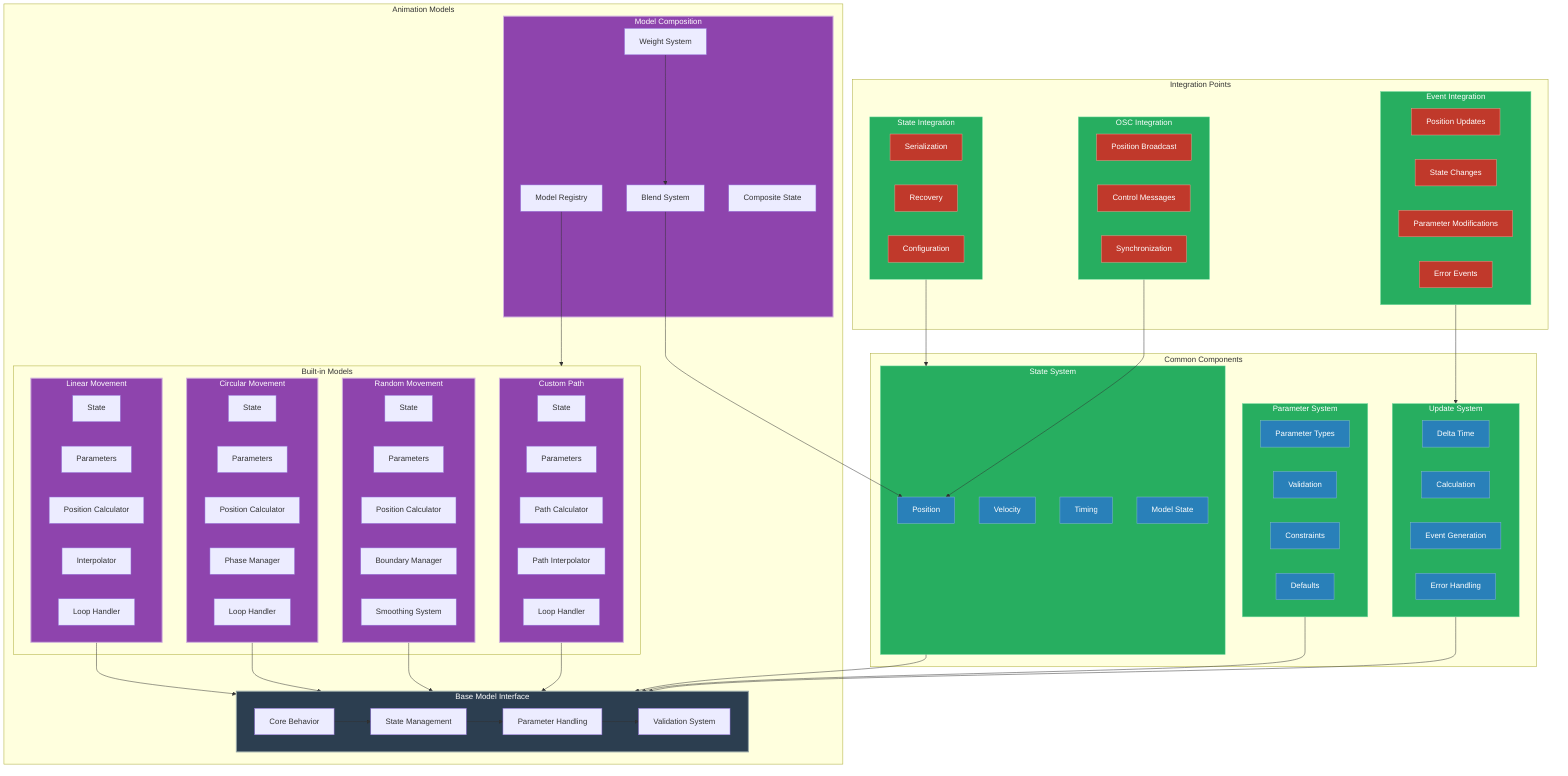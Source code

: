graph TB
    %% Animation Models Architecture [WIP]
    subgraph Models["Animation Models"]
        subgraph BaseModel["Base Model Interface"]
            CoreBehavior["Core Behavior"]
            StateManagement["State Management"]
            ParameterHandling["Parameter Handling"]
            ValidationSystem["Validation System"]
        end

        subgraph BuiltInModels["Built-in Models"]
            subgraph Linear["Linear Movement"]
                LinearState["State"]
                LinearParams["Parameters"]
                LinearCalc["Position Calculator"]
                LinearInterp["Interpolator"]
                LinearLoop["Loop Handler"]
            end

            subgraph Circular["Circular Movement"]
                CircularState["State"]
                CircularParams["Parameters"]
                CircularCalc["Position Calculator"]
                PhaseManager["Phase Manager"]
                CircularLoop["Loop Handler"]
            end

            subgraph Random["Random Movement"]
                RandomState["State"]
                RandomParams["Parameters"]
                RandomCalc["Position Calculator"]
                BoundaryManager["Boundary Manager"]
                Smoothing["Smoothing System"]
            end

            subgraph CustomPath["Custom Path"]
                PathState["State"]
                PathParams["Parameters"]
                PathCalc["Path Calculator"]
                PathInterp["Path Interpolator"]
                PathLoop["Loop Handler"]
            end
        end

        subgraph Composite["Model Composition"]
            ModelRegistry["Model Registry"]
            WeightSystem["Weight System"]
            BlendSystem["Blend System"]
            CompositeState["Composite State"]
        end
    end

    subgraph Common["Common Components"]
        subgraph State["State System"]
            Position["Position"]
            Velocity["Velocity"]
            Timing["Timing"]
            ModelState["Model State"]
        end

        subgraph Parameters["Parameter System"]
            ParamTypes["Parameter Types"]
            Validation["Validation"]
            Constraints["Constraints"]
            Defaults["Defaults"]
        end

        subgraph Update["Update System"]
            DeltaTime["Delta Time"]
            Calculation["Calculation"]
            EventGen["Event Generation"]
            ErrorHandle["Error Handling"]
        end
    end

    subgraph Integration["Integration Points"]
        subgraph StateInt["State Integration"]
            Serialization["Serialization"]
            Recovery["Recovery"]
            Config["Configuration"]
        end

        subgraph EventInt["Event Integration"]
            PosUpdate["Position Updates"]
            StateChange["State Changes"]
            ParamMod["Parameter Modifications"]
            ErrorEvent["Error Events"]
        end

        subgraph OSCInt["OSC Integration"]
            Broadcast["Position Broadcast"]
            Control["Control Messages"]
            Sync["Synchronization"]
        end
    end

    %% Base Model Connections
    CoreBehavior --> StateManagement
    StateManagement --> ParameterHandling
    ParameterHandling --> ValidationSystem

    %% Model Implementation Connections
    Linear --> BaseModel
    Circular --> BaseModel
    Random --> BaseModel
    CustomPath --> BaseModel

    %% Common Component Connections
    State --> BaseModel
    Parameters --> BaseModel
    Update --> BaseModel

    %% Integration Connections
    StateInt --> State
    EventInt --> Update
    OSCInt --> Position

    %% Composite Model Connections
    ModelRegistry --> BuiltInModels
    WeightSystem --> BlendSystem
    BlendSystem --> Position

    %% Styling for Dark Mode
    classDef interface fill:#2c3e50,stroke:#95a5a6,stroke-width:2px,color:#fff
    classDef model fill:#8e44ad,stroke:#d2b4de,stroke-width:2px,color:#fff
    classDef component fill:#2980b9,stroke:#7fb3d5,stroke-width:1px,color:#fff
    classDef system fill:#27ae60,stroke:#82e0aa,stroke-width:1px,color:#fff
    classDef integration fill:#c0392b,stroke:#f1948a,stroke-width:1px,color:#fff

    class BaseModel interface
    class Linear,Circular,Random,CustomPath,Composite model
    class Position,Velocity,Timing,ModelState,ParamTypes,Validation,Constraints,Defaults,DeltaTime,Calculation,EventGen,ErrorHandle component
    class State,Parameters,Update,StateInt,EventInt,OSCInt system
    class Serialization,Recovery,Config,PosUpdate,StateChange,ParamMod,ErrorEvent,Broadcast,Control,Sync integration